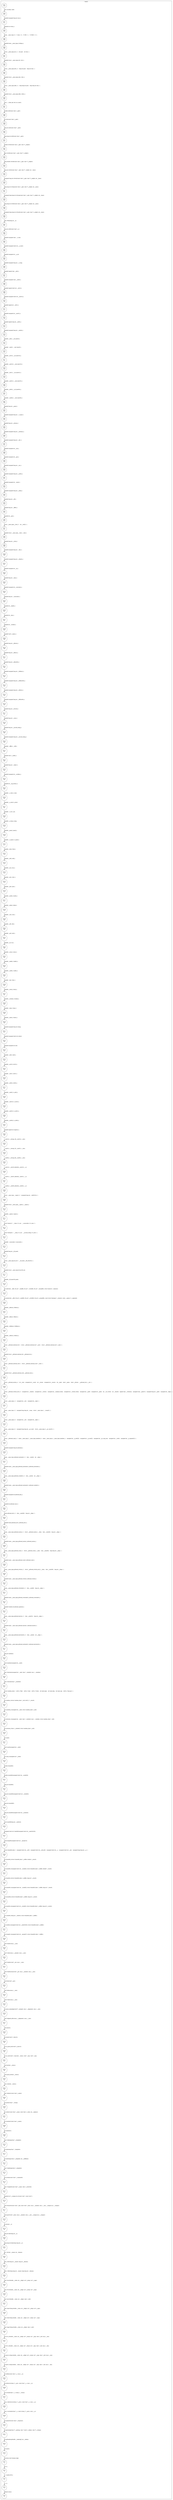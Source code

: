 digraph CFA {
31 [shape="circle" label="N31\n273"]
36 [shape="circle" label="N36\n272"]
37 [shape="circle" label="N37\n271"]
38 [shape="circle" label="N38\n270"]
39 [shape="circle" label="N39\n269"]
40 [shape="circle" label="N40\n268"]
41 [shape="circle" label="N41\n267"]
42 [shape="circle" label="N42\n266"]
43 [shape="circle" label="N43\n265"]
44 [shape="circle" label="N44\n264"]
45 [shape="circle" label="N45\n263"]
46 [shape="circle" label="N46\n262"]
47 [shape="circle" label="N47\n261"]
48 [shape="circle" label="N48\n260"]
49 [shape="circle" label="N49\n259"]
50 [shape="circle" label="N50\n258"]
51 [shape="circle" label="N51\n257"]
52 [shape="circle" label="N52\n256"]
53 [shape="circle" label="N53\n255"]
54 [shape="circle" label="N54\n254"]
55 [shape="circle" label="N55\n253"]
56 [shape="circle" label="N56\n252"]
57 [shape="circle" label="N57\n251"]
58 [shape="circle" label="N58\n250"]
59 [shape="circle" label="N59\n249"]
60 [shape="circle" label="N60\n248"]
61 [shape="circle" label="N61\n247"]
62 [shape="circle" label="N62\n246"]
63 [shape="circle" label="N63\n245"]
64 [shape="circle" label="N64\n244"]
65 [shape="circle" label="N65\n243"]
66 [shape="circle" label="N66\n242"]
67 [shape="circle" label="N67\n241"]
68 [shape="circle" label="N68\n240"]
69 [shape="circle" label="N69\n239"]
70 [shape="circle" label="N70\n238"]
71 [shape="circle" label="N71\n237"]
72 [shape="circle" label="N72\n236"]
73 [shape="circle" label="N73\n235"]
74 [shape="circle" label="N74\n234"]
75 [shape="circle" label="N75\n233"]
76 [shape="circle" label="N76\n232"]
77 [shape="circle" label="N77\n231"]
78 [shape="circle" label="N78\n230"]
79 [shape="circle" label="N79\n229"]
80 [shape="circle" label="N80\n228"]
81 [shape="circle" label="N81\n227"]
82 [shape="circle" label="N82\n226"]
83 [shape="circle" label="N83\n225"]
84 [shape="circle" label="N84\n224"]
85 [shape="circle" label="N85\n223"]
86 [shape="circle" label="N86\n222"]
87 [shape="circle" label="N87\n221"]
88 [shape="circle" label="N88\n220"]
89 [shape="circle" label="N89\n219"]
90 [shape="circle" label="N90\n218"]
91 [shape="circle" label="N91\n217"]
92 [shape="circle" label="N92\n216"]
93 [shape="circle" label="N93\n215"]
94 [shape="circle" label="N94\n214"]
95 [shape="circle" label="N95\n213"]
96 [shape="circle" label="N96\n212"]
97 [shape="circle" label="N97\n211"]
98 [shape="circle" label="N98\n210"]
99 [shape="circle" label="N99\n209"]
100 [shape="circle" label="N100\n208"]
101 [shape="circle" label="N101\n207"]
102 [shape="circle" label="N102\n206"]
103 [shape="circle" label="N103\n205"]
104 [shape="circle" label="N104\n204"]
105 [shape="circle" label="N105\n203"]
106 [shape="circle" label="N106\n202"]
107 [shape="circle" label="N107\n201"]
108 [shape="circle" label="N108\n200"]
109 [shape="circle" label="N109\n199"]
110 [shape="circle" label="N110\n198"]
111 [shape="circle" label="N111\n197"]
112 [shape="circle" label="N112\n196"]
113 [shape="circle" label="N113\n195"]
114 [shape="circle" label="N114\n194"]
115 [shape="circle" label="N115\n193"]
116 [shape="circle" label="N116\n192"]
117 [shape="circle" label="N117\n191"]
118 [shape="circle" label="N118\n190"]
119 [shape="circle" label="N119\n189"]
120 [shape="circle" label="N120\n188"]
121 [shape="circle" label="N121\n187"]
122 [shape="circle" label="N122\n186"]
123 [shape="circle" label="N123\n185"]
124 [shape="circle" label="N124\n184"]
125 [shape="circle" label="N125\n183"]
126 [shape="circle" label="N126\n182"]
127 [shape="circle" label="N127\n181"]
128 [shape="circle" label="N128\n180"]
129 [shape="circle" label="N129\n179"]
130 [shape="circle" label="N130\n178"]
131 [shape="circle" label="N131\n177"]
132 [shape="circle" label="N132\n176"]
133 [shape="circle" label="N133\n175"]
134 [shape="circle" label="N134\n174"]
135 [shape="circle" label="N135\n173"]
136 [shape="circle" label="N136\n172"]
137 [shape="circle" label="N137\n171"]
138 [shape="circle" label="N138\n170"]
139 [shape="circle" label="N139\n169"]
140 [shape="circle" label="N140\n168"]
141 [shape="circle" label="N141\n167"]
142 [shape="circle" label="N142\n166"]
143 [shape="circle" label="N143\n165"]
144 [shape="circle" label="N144\n164"]
145 [shape="circle" label="N145\n163"]
146 [shape="circle" label="N146\n162"]
147 [shape="circle" label="N147\n161"]
148 [shape="circle" label="N148\n160"]
149 [shape="circle" label="N149\n159"]
150 [shape="circle" label="N150\n158"]
151 [shape="circle" label="N151\n157"]
152 [shape="circle" label="N152\n156"]
153 [shape="circle" label="N153\n155"]
154 [shape="circle" label="N154\n154"]
155 [shape="circle" label="N155\n153"]
156 [shape="circle" label="N156\n152"]
157 [shape="circle" label="N157\n151"]
158 [shape="circle" label="N158\n150"]
159 [shape="circle" label="N159\n149"]
160 [shape="circle" label="N160\n148"]
161 [shape="circle" label="N161\n147"]
162 [shape="circle" label="N162\n146"]
163 [shape="circle" label="N163\n145"]
164 [shape="circle" label="N164\n144"]
165 [shape="circle" label="N165\n143"]
166 [shape="circle" label="N166\n142"]
167 [shape="circle" label="N167\n141"]
168 [shape="circle" label="N168\n140"]
169 [shape="circle" label="N169\n139"]
170 [shape="circle" label="N170\n138"]
171 [shape="circle" label="N171\n137"]
172 [shape="circle" label="N172\n136"]
173 [shape="circle" label="N173\n135"]
174 [shape="circle" label="N174\n134"]
175 [shape="circle" label="N175\n133"]
176 [shape="circle" label="N176\n132"]
177 [shape="circle" label="N177\n131"]
178 [shape="circle" label="N178\n130"]
179 [shape="circle" label="N179\n129"]
180 [shape="circle" label="N180\n128"]
181 [shape="circle" label="N181\n127"]
182 [shape="circle" label="N182\n126"]
183 [shape="circle" label="N183\n125"]
184 [shape="circle" label="N184\n124"]
185 [shape="circle" label="N185\n123"]
186 [shape="circle" label="N186\n122"]
187 [shape="circle" label="N187\n121"]
188 [shape="circle" label="N188\n120"]
189 [shape="circle" label="N189\n119"]
190 [shape="circle" label="N190\n118"]
191 [shape="circle" label="N191\n117"]
192 [shape="circle" label="N192\n116"]
193 [shape="circle" label="N193\n115"]
194 [shape="circle" label="N194\n114"]
195 [shape="circle" label="N195\n113"]
196 [shape="circle" label="N196\n112"]
197 [shape="circle" label="N197\n111"]
198 [shape="circle" label="N198\n110"]
199 [shape="circle" label="N199\n109"]
200 [shape="circle" label="N200\n108"]
201 [shape="circle" label="N201\n107"]
202 [shape="circle" label="N202\n106"]
203 [shape="circle" label="N203\n105"]
204 [shape="circle" label="N204\n104"]
205 [shape="circle" label="N205\n103"]
206 [shape="circle" label="N206\n102"]
207 [shape="circle" label="N207\n101"]
208 [shape="circle" label="N208\n100"]
209 [shape="circle" label="N209\n99"]
210 [shape="circle" label="N210\n98"]
211 [shape="circle" label="N211\n97"]
212 [shape="circle" label="N212\n96"]
213 [shape="circle" label="N213\n95"]
214 [shape="circle" label="N214\n94"]
215 [shape="circle" label="N215\n93"]
216 [shape="circle" label="N216\n92"]
217 [shape="circle" label="N217\n91"]
218 [shape="circle" label="N218\n90"]
219 [shape="circle" label="N219\n89"]
220 [shape="circle" label="N220\n88"]
221 [shape="circle" label="N221\n87"]
222 [shape="circle" label="N222\n86"]
223 [shape="circle" label="N223\n85"]
224 [shape="circle" label="N224\n84"]
225 [shape="circle" label="N225\n83"]
226 [shape="circle" label="N226\n82"]
227 [shape="circle" label="N227\n81"]
228 [shape="circle" label="N228\n80"]
229 [shape="circle" label="N229\n79"]
230 [shape="circle" label="N230\n78"]
231 [shape="circle" label="N231\n77"]
232 [shape="circle" label="N232\n76"]
233 [shape="circle" label="N233\n75"]
234 [shape="circle" label="N234\n74"]
235 [shape="circle" label="N235\n73"]
236 [shape="circle" label="N236\n72"]
237 [shape="circle" label="N237\n71"]
238 [shape="circle" label="N238\n70"]
239 [shape="circle" label="N239\n69"]
240 [shape="circle" label="N240\n68"]
241 [shape="circle" label="N241\n67"]
242 [shape="circle" label="N242\n66"]
243 [shape="circle" label="N243\n65"]
244 [shape="circle" label="N244\n64"]
245 [shape="circle" label="N245\n63"]
246 [shape="circle" label="N246\n62"]
247 [shape="circle" label="N247\n61"]
248 [shape="circle" label="N248\n60"]
249 [shape="circle" label="N249\n59"]
250 [shape="circle" label="N250\n58"]
251 [shape="circle" label="N251\n57"]
252 [shape="circle" label="N252\n56"]
253 [shape="circle" label="N253\n55"]
254 [shape="circle" label="N254\n54"]
255 [shape="circle" label="N255\n53"]
256 [shape="circle" label="N256\n52"]
257 [shape="circle" label="N257\n51"]
258 [shape="circle" label="N258\n50"]
259 [shape="circle" label="N259\n49"]
260 [shape="circle" label="N260\n48"]
261 [shape="circle" label="N261\n47"]
262 [shape="circle" label="N262\n46"]
263 [shape="circle" label="N263\n45"]
264 [shape="circle" label="N264\n44"]
265 [shape="circle" label="N265\n43"]
266 [shape="circle" label="N266\n42"]
267 [shape="circle" label="N267\n41"]
268 [shape="circle" label="N268\n40"]
269 [shape="circle" label="N269\n39"]
270 [shape="circle" label="N270\n38"]
271 [shape="circle" label="N271\n37"]
272 [shape="circle" label="N272\n36"]
273 [shape="circle" label="N273\n35"]
274 [shape="circle" label="N274\n34"]
275 [shape="circle" label="N275\n33"]
276 [shape="circle" label="N276\n32"]
277 [shape="circle" label="N277\n31"]
278 [shape="circle" label="N278\n30"]
279 [shape="circle" label="N279\n29"]
280 [shape="circle" label="N280\n28"]
281 [shape="circle" label="N281\n27"]
282 [shape="circle" label="N282\n26"]
283 [shape="circle" label="N283\n25"]
284 [shape="circle" label="N284\n24"]
285 [shape="circle" label="N285\n23"]
286 [shape="circle" label="N286\n22"]
287 [shape="circle" label="N287\n21"]
288 [shape="circle" label="N288\n20"]
289 [shape="circle" label="N289\n19"]
290 [shape="circle" label="N290\n18"]
291 [shape="circle" label="N291\n17"]
292 [shape="circle" label="N292\n16"]
293 [shape="circle" label="N293\n15"]
294 [shape="circle" label="N294\n14"]
295 [shape="circle" label="N295\n13"]
296 [shape="circle" label="N296\n12"]
297 [shape="circle" label="N297\n11"]
298 [shape="circle" label="N298\n10"]
299 [shape="circle" label="N299\n9"]
300 [shape="circle" label="N300\n8"]
301 [shape="circle" label="N301\n7"]
302 [shape="circle" label="N302\n6"]
303 [shape="circle" label="N303\n5"]
32 [shape="circle" label="N32\n4"]
33 [shape="circle" label="N33\n3"]
34 [shape="circle" label="N34\n2"]
35 [shape="circle" label="N35\n1"]
30 [shape="circle" label="N30\n0"]
node [shape="circle"]
subgraph cluster___bswap_16 {
label="__bswap_16()"
}
subgraph cluster___bswap_32 {
label="__bswap_32()"
}
subgraph cluster___bswap_64 {
label="__bswap_64()"
}
subgraph cluster___uint16_identity {
label="__uint16_identity()"
}
subgraph cluster___uint32_identity {
label="__uint32_identity()"
}
subgraph cluster___uint64_identity {
label="__uint64_identity()"
}
subgraph cluster_main {
label="main()"
31 -> 36 [label="INIT GLOBAL VARS"]
36 -> 37 [label="typedef unsigned long int size_t;"]
37 -> 38 [label="typedef int wchar_t;"]
38 -> 39 [label="enum __anon_type_0 {   P_ALL = 0,   P_PID = 1,   P_PGID = 2 } ;"]
39 -> 40 [label="typedef enum __anon_type_0 idtype_t;"]
40 -> 41 [label="struct __anon_type_div_t {   int quot;   int rem; } ;"]
41 -> 42 [label="typedef struct __anon_type_div_t div_t;"]
42 -> 43 [label="struct __anon_type_ldiv_t {   long int quot;   long int rem; } ;"]
43 -> 44 [label="typedef struct __anon_type_ldiv_t ldiv_t;"]
44 -> 45 [label="struct __anon_type_lldiv_t {   long long int quot;   long long int rem; } ;"]
45 -> 46 [label="typedef struct __anon_type_lldiv_t lldiv_t;"]
46 -> 47 [label="size_t __ctype_get_mb_cur_max();"]
47 -> 48 [label="double atof(const char *__nptr);"]
48 -> 49 [label="int atoi(const char *__nptr);"]
49 -> 50 [label="long int atol(const char *__nptr);"]
50 -> 51 [label="long long int atoll(const char *__nptr);"]
51 -> 52 [label="double strtod(const char *__nptr, char **__endptr);"]
52 -> 53 [label="float strtof(const char *__nptr, char **__endptr);"]
53 -> 54 [label="long double strtold(const char *__nptr, char **__endptr);"]
54 -> 55 [label="long int strtol(const char *__nptr, char **__endptr, int __base);"]
55 -> 56 [label="unsigned long int strtoul(const char *__nptr, char **__endptr, int __base);"]
56 -> 57 [label="long long int strtoq(const char *__nptr, char **__endptr, int __base);"]
57 -> 58 [label="unsigned long long int strtouq(const char *__nptr, char **__endptr, int __base);"]
58 -> 59 [label="long long int strtoll(const char *__nptr, char **__endptr, int __base);"]
59 -> 60 [label="unsigned long long int strtoull(const char *__nptr, char **__endptr, int __base);"]
60 -> 61 [label="char *l64a(long int __n);"]
61 -> 62 [label="long int a64l(const char *__s);"]
62 -> 63 [label="typedef unsigned char __u_char;"]
63 -> 64 [label="typedef unsigned short int __u_short;"]
64 -> 65 [label="typedef unsigned int __u_int;"]
65 -> 66 [label="typedef unsigned long int __u_long;"]
66 -> 67 [label="typedef signed char __int8_t;"]
67 -> 68 [label="typedef unsigned char __uint8_t;"]
68 -> 69 [label="typedef signed short int __int16_t;"]
69 -> 70 [label="typedef unsigned short int __uint16_t;"]
70 -> 71 [label="typedef signed int __int32_t;"]
71 -> 72 [label="typedef unsigned int __uint32_t;"]
72 -> 73 [label="typedef signed long int __int64_t;"]
73 -> 74 [label="typedef unsigned long int __uint64_t;"]
74 -> 75 [label="typedef __int8_t __int_least8_t;"]
75 -> 76 [label="typedef __uint8_t __uint_least8_t;"]
76 -> 77 [label="typedef __int16_t __int_least16_t;"]
77 -> 78 [label="typedef __uint16_t __uint_least16_t;"]
78 -> 79 [label="typedef __int32_t __int_least32_t;"]
79 -> 80 [label="typedef __uint32_t __uint_least32_t;"]
80 -> 81 [label="typedef __int64_t __int_least64_t;"]
81 -> 82 [label="typedef __uint64_t __uint_least64_t;"]
82 -> 83 [label="typedef long int __quad_t;"]
83 -> 84 [label="typedef unsigned long int __u_quad_t;"]
84 -> 85 [label="typedef long int __intmax_t;"]
85 -> 86 [label="typedef unsigned long int __uintmax_t;"]
86 -> 87 [label="typedef unsigned long int __dev_t;"]
87 -> 88 [label="typedef unsigned int __uid_t;"]
88 -> 89 [label="typedef unsigned int __gid_t;"]
89 -> 90 [label="typedef unsigned long int __ino_t;"]
90 -> 91 [label="typedef unsigned long int __ino64_t;"]
91 -> 92 [label="typedef unsigned int __mode_t;"]
92 -> 93 [label="typedef unsigned long int __nlink_t;"]
93 -> 94 [label="typedef long int __off_t;"]
94 -> 95 [label="typedef long int __off64_t;"]
95 -> 96 [label="typedef int __pid_t;"]
96 -> 97 [label="struct __anon_type___fsid_t {   int __val[2]; } ;"]
97 -> 98 [label="typedef struct __anon_type___fsid_t __fsid_t;"]
98 -> 99 [label="typedef long int __clock_t;"]
99 -> 100 [label="typedef unsigned long int __rlim_t;"]
100 -> 101 [label="typedef unsigned long int __rlim64_t;"]
101 -> 102 [label="typedef unsigned int __id_t;"]
102 -> 103 [label="typedef long int __time_t;"]
103 -> 104 [label="typedef unsigned int __useconds_t;"]
104 -> 105 [label="typedef long int __suseconds_t;"]
105 -> 106 [label="typedef int __daddr_t;"]
106 -> 107 [label="typedef int __key_t;"]
107 -> 108 [label="typedef int __clockid_t;"]
108 -> 109 [label="typedef void *__timer_t;"]
109 -> 110 [label="typedef long int __blksize_t;"]
110 -> 111 [label="typedef long int __blkcnt_t;"]
111 -> 112 [label="typedef long int __blkcnt64_t;"]
112 -> 113 [label="typedef unsigned long int __fsblkcnt_t;"]
113 -> 114 [label="typedef unsigned long int __fsblkcnt64_t;"]
114 -> 115 [label="typedef unsigned long int __fsfilcnt_t;"]
115 -> 116 [label="typedef unsigned long int __fsfilcnt64_t;"]
116 -> 117 [label="typedef long int __fsword_t;"]
117 -> 118 [label="typedef long int __ssize_t;"]
118 -> 119 [label="typedef long int __syscall_slong_t;"]
119 -> 120 [label="typedef unsigned long int __syscall_ulong_t;"]
120 -> 121 [label="typedef __off64_t __loff_t;"]
121 -> 122 [label="typedef char *__caddr_t;"]
122 -> 123 [label="typedef long int __intptr_t;"]
123 -> 124 [label="typedef unsigned int __socklen_t;"]
124 -> 125 [label="typedef int __sig_atomic_t;"]
125 -> 126 [label="typedef __u_char u_char;"]
126 -> 127 [label="typedef __u_short u_short;"]
127 -> 128 [label="typedef __u_int u_int;"]
128 -> 129 [label="typedef __u_long u_long;"]
129 -> 130 [label="typedef __quad_t quad_t;"]
130 -> 131 [label="typedef __u_quad_t u_quad_t;"]
131 -> 132 [label="typedef __fsid_t fsid_t;"]
132 -> 133 [label="typedef __loff_t loff_t;"]
133 -> 134 [label="typedef __ino_t ino_t;"]
134 -> 135 [label="typedef __dev_t dev_t;"]
135 -> 136 [label="typedef __gid_t gid_t;"]
136 -> 137 [label="typedef __mode_t mode_t;"]
137 -> 138 [label="typedef __nlink_t nlink_t;"]
138 -> 139 [label="typedef __uid_t uid_t;"]
139 -> 140 [label="typedef __off_t off_t;"]
140 -> 141 [label="typedef __pid_t pid_t;"]
141 -> 142 [label="typedef __id_t id_t;"]
142 -> 143 [label="typedef __ssize_t ssize_t;"]
143 -> 144 [label="typedef __daddr_t daddr_t;"]
144 -> 145 [label="typedef __caddr_t caddr_t;"]
145 -> 146 [label="typedef __key_t key_t;"]
146 -> 147 [label="typedef __clock_t clock_t;"]
147 -> 148 [label="typedef __clockid_t clockid_t;"]
148 -> 149 [label="typedef __time_t time_t;"]
149 -> 150 [label="typedef __timer_t timer_t;"]
150 -> 151 [label="typedef unsigned long int ulong;"]
151 -> 152 [label="typedef unsigned short int ushort;"]
152 -> 153 [label="typedef unsigned int uint;"]
153 -> 154 [label="typedef __int8_t int8_t;"]
154 -> 155 [label="typedef __int16_t int16_t;"]
155 -> 156 [label="typedef __int32_t int32_t;"]
156 -> 157 [label="typedef __int64_t int64_t;"]
157 -> 158 [label="typedef __uint8_t u_int8_t;"]
158 -> 159 [label="typedef __uint16_t u_int16_t;"]
159 -> 160 [label="typedef __uint32_t u_int32_t;"]
160 -> 161 [label="typedef __uint64_t u_int64_t;"]
161 -> 162 [label="typedef signed int register_t;"]
162 -> 163 [label="__uint16_t __bswap_16(__uint16_t __bsx);"]
163 -> 164 [label="__uint32_t __bswap_32(__uint32_t __bsx);"]
164 -> 165 [label="__uint64_t __bswap_64(__uint64_t __bsx);"]
165 -> 166 [label="__uint16_t __uint16_identity(__uint16_t __x);"]
166 -> 167 [label="__uint32_t __uint32_identity(__uint32_t __x);"]
167 -> 168 [label="__uint64_t __uint64_identity(__uint64_t __x);"]
168 -> 169 [label="struct __anon_type___sigset_t {   unsigned long int __val[32UL]; } ;"]
169 -> 170 [label="typedef struct __anon_type___sigset_t __sigset_t;"]
170 -> 171 [label="typedef __sigset_t sigset_t;"]
171 -> 172 [label="struct timeval {   __time_t tv_sec;   __suseconds_t tv_usec; } ;"]
172 -> 173 [label="struct timespec {   __time_t tv_sec;   __syscall_slong_t tv_nsec; } ;"]
173 -> 174 [label="typedef __suseconds_t suseconds_t;"]
174 -> 175 [label="typedef long int __fd_mask;"]
175 -> 176 [label="struct __anon_type_fd_set {   __fd_mask __fds_bits[32]; } ;"]
176 -> 177 [label="typedef struct __anon_type_fd_set fd_set;"]
177 -> 178 [label="typedef __fd_mask fd_mask;"]
178 -> 179 [label="int select(int __nfds, fd_set *__readfds, fd_set *__writefds, fd_set *__exceptfds, struct timeval *__timeout);"]
179 -> 180 [label="int pselect(int __nfds, fd_set *__readfds, fd_set *__writefds, fd_set *__exceptfds, const struct timespec *__timeout, const __sigset_t *__sigmask);"]
180 -> 181 [label="typedef __blksize_t blksize_t;"]
181 -> 182 [label="typedef __blkcnt_t blkcnt_t;"]
182 -> 183 [label="typedef __fsblkcnt_t fsblkcnt_t;"]
183 -> 184 [label="typedef __fsfilcnt_t fsfilcnt_t;"]
184 -> 185 [label="struct __pthread_internal_list {   struct __pthread_internal_list *__prev;   struct __pthread_internal_list *__next; } ;"]
185 -> 186 [label="typedef struct __pthread_internal_list __pthread_list_t;"]
186 -> 187 [label="struct __pthread_internal_slist {   struct __pthread_internal_slist *__next; } ;"]
187 -> 188 [label="typedef struct __pthread_internal_slist __pthread_slist_t;"]
188 -> 189 [label="struct __pthread_mutex_s {   int __lock;   unsigned int __count;   int __owner;   unsigned int __nusers;   int __kind;   short __spins;   short __elision;   __pthread_list_t __list; } ;"]
189 -> 190 [label="struct __pthread_rwlock_arch_t {   unsigned int __readers;   unsigned int __writers;   unsigned int __wrphase_futex;   unsigned int __writers_futex;   unsigned int __pad3;   unsigned int __pad4;   int __cur_writer;   int __shared;   signed char __rwelision;   unsigned char __pad1[7];   unsigned long int __pad2;   unsigned int __flags; } ;"]
190 -> 191 [label="struct __anon_type_1 {   unsigned int __low;   unsigned int __high; } ;"]
191 -> 192 [label="union __anon_type_2 {   unsigned long long int __wseq;   struct __anon_type_1 __wseq32; } ;"]
192 -> 193 [label="struct __anon_type_3 {   unsigned int __low;   unsigned int __high; } ;"]
193 -> 194 [label="union __anon_type_4 {   unsigned long long int __g1_start;   struct __anon_type_3 __g1_start32; } ;"]
194 -> 195 [label="struct __pthread_cond_s {   union __anon_type_2 __anon_type_member_0;   union __anon_type_4 __anon_type_member_1;   unsigned int __g_refs[2];   unsigned int __g_size[2];   unsigned int __g1_orig_size;   unsigned int __wrefs;   unsigned int __g_signals[2]; } ;"]
195 -> 196 [label="typedef unsigned long int pthread_t;"]
196 -> 197 [label="union __anon_type_pthread_mutexattr_t {   char __size[4];   int __align; } ;"]
197 -> 198 [label="typedef union __anon_type_pthread_mutexattr_t pthread_mutexattr_t;"]
198 -> 199 [label="union __anon_type_pthread_condattr_t {   char __size[4];   int __align; } ;"]
199 -> 200 [label="typedef union __anon_type_pthread_mutexattr_t pthread_condattr_t;"]
200 -> 201 [label="typedef unsigned int pthread_key_t;"]
201 -> 202 [label="typedef int pthread_once_t;"]
202 -> 203 [label="union pthread_attr_t {   char __size[56];   long int __align; } ;"]
203 -> 204 [label="typedef union pthread_attr_t pthread_attr_t;"]
204 -> 205 [label="union __anon_type_pthread_mutex_t {   struct __pthread_mutex_s __data;   char __size[40];   long int __align; } ;"]
205 -> 206 [label="typedef union __anon_type_pthread_mutex_t pthread_mutex_t;"]
206 -> 207 [label="union __anon_type_pthread_cond_t {   struct __pthread_cond_s __data;   char __size[48];   long long int __align; } ;"]
207 -> 208 [label="typedef union __anon_type_pthread_cond_t pthread_cond_t;"]
208 -> 209 [label="union __anon_type_pthread_rwlock_t {   struct __pthread_rwlock_arch_t __data;   char __size[56];   long int __align; } ;"]
209 -> 210 [label="typedef union __anon_type_pthread_rwlock_t pthread_rwlock_t;"]
210 -> 211 [label="union __anon_type_pthread_rwlockattr_t {   char __size[8];   long int __align; } ;"]
211 -> 212 [label="typedef union __anon_type_pthread_rwlockattr_t pthread_rwlockattr_t;"]
212 -> 213 [label="typedef volatile int pthread_spinlock_t;"]
213 -> 214 [label="union __anon_type_pthread_barrier_t {   char __size[32];   long int __align; } ;"]
214 -> 215 [label="typedef union __anon_type_pthread_barrier_t pthread_barrier_t;"]
215 -> 216 [label="union __anon_type_pthread_barrierattr_t {   char __size[4];   int __align; } ;"]
216 -> 217 [label="typedef union __anon_type_pthread_mutexattr_t pthread_barrierattr_t;"]
217 -> 218 [label="long int random();"]
218 -> 219 [label="void srandom(unsigned int __seed);"]
219 -> 220 [label="char *initstate(unsigned int __seed, char *__statebuf, size_t __statelen);"]
220 -> 221 [label="char *setstate(char *__statebuf);"]
221 -> 222 [label="struct random_data {   int32_t *fptr;   int32_t *rptr;   int32_t *state;   int rand_type;   int rand_deg;   int rand_sep;   int32_t *end_ptr; } ;"]
222 -> 223 [label="int random_r(struct random_data *__buf, int32_t *__result);"]
223 -> 224 [label="int srandom_r(unsigned int __seed, struct random_data *__buf);"]
224 -> 225 [label="int initstate_r(unsigned int __seed, char *__statebuf, size_t __statelen, struct random_data *__buf);"]
225 -> 226 [label="int setstate_r(char *__statebuf, struct random_data *__buf);"]
226 -> 227 [label="int rand();"]
227 -> 228 [label="void srand(unsigned int __seed);"]
228 -> 229 [label="int rand_r(unsigned int *__seed);"]
229 -> 230 [label="double drand48();"]
230 -> 231 [label="double erand48(unsigned short int __xsubi[3]);"]
231 -> 232 [label="long int lrand48();"]
232 -> 233 [label="long int nrand48(unsigned short int __xsubi[3]);"]
233 -> 234 [label="long int mrand48();"]
234 -> 235 [label="long int jrand48(unsigned short int __xsubi[3]);"]
235 -> 236 [label="void srand48(long int __seedval);"]
236 -> 237 [label="unsigned short int *seed48(unsigned short int __seed16v[3]);"]
237 -> 238 [label="void lcong48(unsigned short int __param[7]);"]
238 -> 239 [label="struct drand48_data {   unsigned short int __x[3];   unsigned short int __old_x[3];   unsigned short int __c;   unsigned short int __init;   unsigned long long int __a; } ;"]
239 -> 240 [label="int drand48_r(struct drand48_data *__buffer, double *__result);"]
240 -> 241 [label="int erand48_r(unsigned short int __xsubi[3], struct drand48_data *__buffer, double *__result);"]
241 -> 242 [label="int lrand48_r(struct drand48_data *__buffer, long int *__result);"]
242 -> 243 [label="int nrand48_r(unsigned short int __xsubi[3], struct drand48_data *__buffer, long int *__result);"]
243 -> 244 [label="int mrand48_r(struct drand48_data *__buffer, long int *__result);"]
244 -> 245 [label="int jrand48_r(unsigned short int __xsubi[3], struct drand48_data *__buffer, long int *__result);"]
245 -> 246 [label="int srand48_r(long int __seedval, struct drand48_data *__buffer);"]
246 -> 247 [label="int seed48_r(unsigned short int __seed16v[3], struct drand48_data *__buffer);"]
247 -> 248 [label="int lcong48_r(unsigned short int __param[7], struct drand48_data *__buffer);"]
248 -> 249 [label="void *malloc(size_t __size);"]
249 -> 250 [label="void *calloc(size_t __nmemb, size_t __size);"]
250 -> 251 [label="void *realloc(void *__ptr, size_t __size);"]
251 -> 252 [label="void *reallocarray(void *__ptr, size_t __nmemb, size_t __size);"]
252 -> 253 [label="void free(void *__ptr);"]
253 -> 254 [label="void *alloca(size_t __size);"]
254 -> 255 [label="void *valloc(size_t __size);"]
255 -> 256 [label="int posix_memalign(void **__memptr, size_t __alignment, size_t __size);"]
256 -> 257 [label="void *aligned_alloc(size_t __alignment, size_t __size);"]
257 -> 258 [label="void abort();"]
258 -> 259 [label="int atexit(void (*__func)());"]
259 -> 260 [label="int at_quick_exit(void (*__func)());"]
260 -> 261 [label="int on_exit(void (*__func)(int __status, void *__arg), void *__arg);"]
261 -> 262 [label="void exit(int __status);"]
262 -> 263 [label="void quick_exit(int __status);"]
263 -> 264 [label="void _Exit(int __status);"]
264 -> 265 [label="char *getenv(const char *__name);"]
265 -> 266 [label="int putenv(char *__string);"]
266 -> 267 [label="int setenv(const char *__name, const char *__value, int __replace);"]
267 -> 268 [label="int unsetenv(const char *__name);"]
268 -> 269 [label="int clearenv();"]
269 -> 270 [label="char *mktemp(char *__template);"]
270 -> 271 [label="int mkstemp(char *__template);"]
271 -> 272 [label="int mkstemps(char *__template, int __suffixlen);"]
272 -> 273 [label="char *mkdtemp(char *__template);"]
273 -> 274 [label="int system(const char *__command);"]
274 -> 275 [label="char *realpath(const char *__name, char *__resolved);"]
275 -> 276 [label="typedef int (*__compar_fn_t)(const void *, const void *);"]
276 -> 277 [label="void *bsearch(const void *__key, const void *__base, size_t __nmemb, size_t __size, __compar_fn_t __compar);"]
277 -> 278 [label="void qsort(void *__base, size_t __nmemb, size_t __size, __compar_fn_t __compar);"]
278 -> 279 [label="int abs(int __x);"]
279 -> 280 [label="long int labs(long int __x);"]
280 -> 281 [label="long long int llabs(long long int __x);"]
281 -> 282 [label="div_t div(int __numer, int __denom);"]
282 -> 283 [label="ldiv_t ldiv(long int __numer, long int __denom);"]
283 -> 284 [label="lldiv_t lldiv(long long int __numer, long long int __denom);"]
284 -> 285 [label="char *ecvt(double __value, int __ndigit, int *__decpt, int *__sign);"]
285 -> 286 [label="char *fcvt(double __value, int __ndigit, int *__decpt, int *__sign);"]
286 -> 287 [label="char *gcvt(double __value, int __ndigit, char *__buf);"]
287 -> 288 [label="char *qecvt(long double __value, int __ndigit, int *__decpt, int *__sign);"]
288 -> 289 [label="char *qfcvt(long double __value, int __ndigit, int *__decpt, int *__sign);"]
289 -> 290 [label="char *qgcvt(long double __value, int __ndigit, char *__buf);"]
290 -> 291 [label="int ecvt_r(double __value, int __ndigit, int *__decpt, int *__sign, char *__buf, size_t __len);"]
291 -> 292 [label="int fcvt_r(double __value, int __ndigit, int *__decpt, int *__sign, char *__buf, size_t __len);"]
292 -> 293 [label="int qecvt_r(long double __value, int __ndigit, int *__decpt, int *__sign, char *__buf, size_t __len);"]
293 -> 294 [label="int qfcvt_r(long double __value, int __ndigit, int *__decpt, int *__sign, char *__buf, size_t __len);"]
294 -> 295 [label="int mblen(const char *__s, size_t __n);"]
295 -> 296 [label="int mbtowc(wchar_t *__pwc, const char *__s, size_t __n);"]
296 -> 297 [label="int wctomb(char *__s, wchar_t __wchar);"]
297 -> 298 [label="size_t mbstowcs(wchar_t *__pwcs, const char *__s, size_t __n);"]
298 -> 299 [label="size_t wcstombs(char *__s, const wchar_t *__pwcs, size_t __n);"]
299 -> 300 [label="int rpmatch(const char *__response);"]
300 -> 301 [label="int getsubopt(char **__optionp, char * const *__tokens, char **__valuep);"]
301 -> 302 [label="int getloadavg(double __loadavg[], int __nelem);"]
302 -> 303 [label="int main();"]
303 -> 32 [label="Function start dummy edge"]
32 -> 33 [label="int *a;"]
33 -> 34 [label="a = malloc(4UL);"]
34 -> 35 [label="a = 0;"]
35 -> 30 [label="default return"]}
}